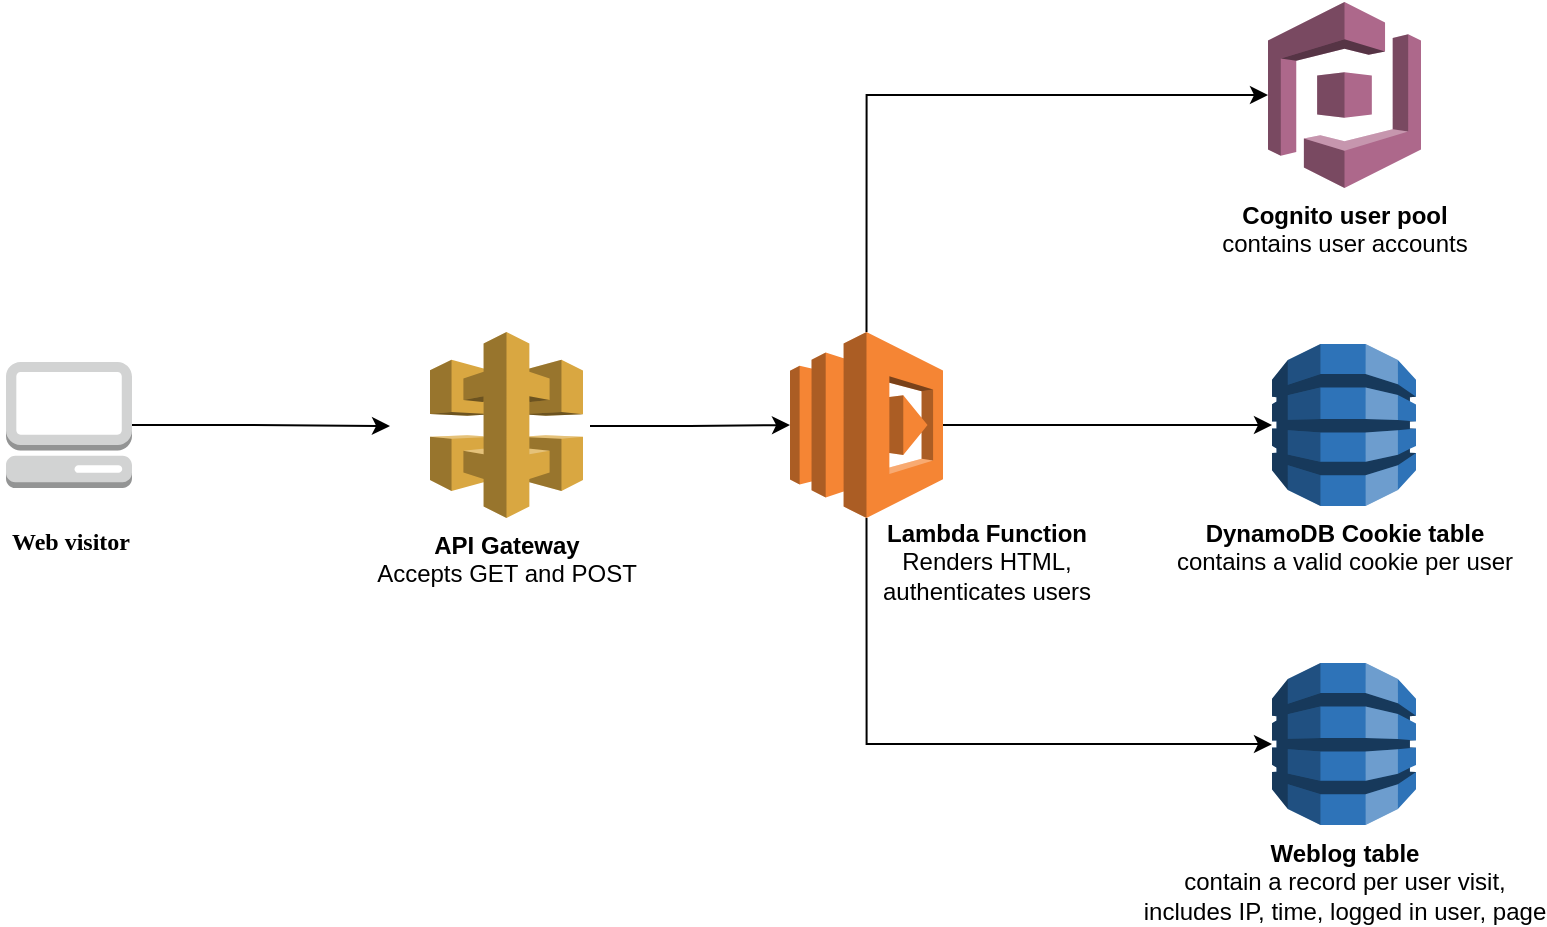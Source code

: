 <mxfile version="10.7.5" type="device"><diagram name="Page-1" id="75ae5057-2f1f-a65a-41a6-c58fb5237df7"><mxGraphModel dx="758" dy="466" grid="1" gridSize="10" guides="1" tooltips="1" connect="1" arrows="1" fold="1" page="1" pageScale="1" pageWidth="1100" pageHeight="850" background="#ffffff" math="0" shadow="0"><root><mxCell id="0"/><mxCell id="1" parent="0"/><mxCell id="6d17579d09794128-21" style="edgeStyle=orthogonalEdgeStyle;rounded=0;html=1;labelBackgroundColor=none;strokeWidth=1;fontFamily=Verdana;fontSize=12;" parent="1" source="6d17579d09794128-2" edge="1"><mxGeometry relative="1" as="geometry"><Array as="points"><mxPoint x="200" y="332"/><mxPoint x="200" y="332"/></Array><mxPoint x="270" y="332" as="targetPoint"/></mxGeometry></mxCell><mxCell id="6d17579d09794128-2" value="&lt;br&gt;&lt;br&gt;&lt;br&gt;&lt;br&gt;&lt;br&gt;&lt;br&gt;&lt;br&gt;&lt;b&gt;&lt;br&gt;Web visitor&lt;/b&gt;&lt;br&gt;" style="dashed=0;html=1;shape=mxgraph.aws3.management_console;fillColor=#D2D3D3;gradientColor=none;rounded=1;shadow=0;comic=0;strokeColor=#E6E6E6;strokeWidth=6;fontFamily=Verdana;fontSize=12;fontColor=#000000;" parent="1" vertex="1"><mxGeometry x="78" y="300" width="63" height="63" as="geometry"/></mxCell><mxCell id="Hs1NSu9mPGSxANYtHOGT-1" value="&lt;b&gt;API Gateway&lt;br&gt;&lt;/b&gt;Accepts GET and POST&lt;br&gt;" style="outlineConnect=0;dashed=0;verticalLabelPosition=bottom;verticalAlign=top;align=center;html=1;shape=mxgraph.aws3.api_gateway;fillColor=#D9A741;gradientColor=none;" vertex="1" parent="1"><mxGeometry x="290" y="285" width="76.5" height="93" as="geometry"/></mxCell><mxCell id="Hs1NSu9mPGSxANYtHOGT-2" value="&lt;b&gt;Lambda Function&lt;/b&gt;&lt;br&gt;Renders HTML,&lt;br&gt;authenticates users&lt;br&gt;" style="outlineConnect=0;dashed=0;verticalLabelPosition=bottom;verticalAlign=top;align=center;html=1;shape=mxgraph.aws3.lambda;fillColor=#F58534;gradientColor=none;spacingTop=-6;spacingLeft=120;labelPosition=center;" vertex="1" parent="1"><mxGeometry x="470" y="285" width="76.5" height="93" as="geometry"/></mxCell><mxCell id="Hs1NSu9mPGSxANYtHOGT-3" value="&lt;b&gt;Cognito user pool&lt;br&gt;&lt;/b&gt;contains user accounts&lt;br&gt;" style="outlineConnect=0;dashed=0;verticalLabelPosition=bottom;verticalAlign=top;align=center;html=1;shape=mxgraph.aws3.cognito;fillColor=#AD688B;gradientColor=none;" vertex="1" parent="1"><mxGeometry x="709" y="120" width="76.5" height="93" as="geometry"/></mxCell><mxCell id="Hs1NSu9mPGSxANYtHOGT-5" value="&lt;b&gt;Weblog table&lt;/b&gt;&lt;br&gt;contain a record per user visit,&lt;br&gt;includes IP, time, logged in user, page&lt;br&gt;" style="outlineConnect=0;dashed=0;verticalLabelPosition=bottom;verticalAlign=top;align=center;html=1;shape=mxgraph.aws3.dynamo_db;fillColor=#2E73B8;gradientColor=none;" vertex="1" parent="1"><mxGeometry x="711" y="450.5" width="72" height="81" as="geometry"/></mxCell><mxCell id="Hs1NSu9mPGSxANYtHOGT-6" style="edgeStyle=orthogonalEdgeStyle;rounded=0;html=1;labelBackgroundColor=none;strokeWidth=1;fontFamily=Verdana;fontSize=12;entryX=0;entryY=0.5;entryDx=0;entryDy=0;entryPerimeter=0;exitX=0.5;exitY=0;exitDx=0;exitDy=0;exitPerimeter=0;" edge="1" parent="1" source="Hs1NSu9mPGSxANYtHOGT-2" target="Hs1NSu9mPGSxANYtHOGT-3"><mxGeometry relative="1" as="geometry"><Array as="points"/><mxPoint x="320" y="230" as="sourcePoint"/><mxPoint x="459" y="230" as="targetPoint"/></mxGeometry></mxCell><mxCell id="Hs1NSu9mPGSxANYtHOGT-8" style="edgeStyle=orthogonalEdgeStyle;rounded=0;html=1;labelBackgroundColor=none;strokeWidth=1;fontFamily=Verdana;fontSize=12;entryX=0;entryY=0.5;entryDx=0;entryDy=0;entryPerimeter=0;exitX=0.5;exitY=1;exitDx=0;exitDy=0;exitPerimeter=0;" edge="1" parent="1" source="Hs1NSu9mPGSxANYtHOGT-2" target="Hs1NSu9mPGSxANYtHOGT-5"><mxGeometry relative="1" as="geometry"><Array as="points"><mxPoint x="508" y="491"/></Array><mxPoint x="171" y="350" as="sourcePoint"/><mxPoint x="310" y="350" as="targetPoint"/></mxGeometry></mxCell><mxCell id="Hs1NSu9mPGSxANYtHOGT-9" style="edgeStyle=orthogonalEdgeStyle;rounded=0;html=1;labelBackgroundColor=none;strokeWidth=1;fontFamily=Verdana;fontSize=12;entryX=0;entryY=0.5;entryDx=0;entryDy=0;entryPerimeter=0;" edge="1" parent="1" target="Hs1NSu9mPGSxANYtHOGT-2"><mxGeometry relative="1" as="geometry"><Array as="points"><mxPoint x="420" y="332"/><mxPoint x="420" y="332"/></Array><mxPoint x="370" y="332" as="sourcePoint"/><mxPoint x="290" y="330" as="targetPoint"/></mxGeometry></mxCell><mxCell id="Hs1NSu9mPGSxANYtHOGT-10" value="&lt;b&gt;DynamoDB Cookie table&lt;/b&gt;&lt;br&gt;contains a valid cookie per user&lt;br&gt;" style="outlineConnect=0;dashed=0;verticalLabelPosition=bottom;verticalAlign=top;align=center;html=1;shape=mxgraph.aws3.dynamo_db;fillColor=#2E73B8;gradientColor=none;" vertex="1" parent="1"><mxGeometry x="711" y="291" width="72" height="81" as="geometry"/></mxCell><mxCell id="Hs1NSu9mPGSxANYtHOGT-11" style="edgeStyle=orthogonalEdgeStyle;rounded=0;html=1;labelBackgroundColor=none;strokeWidth=1;fontFamily=Verdana;fontSize=12;entryX=0;entryY=0.5;entryDx=0;entryDy=0;entryPerimeter=0;exitX=1;exitY=0.5;exitDx=0;exitDy=0;exitPerimeter=0;" edge="1" parent="1" source="Hs1NSu9mPGSxANYtHOGT-2" target="Hs1NSu9mPGSxANYtHOGT-10"><mxGeometry relative="1" as="geometry"><Array as="points"><mxPoint x="570" y="332"/><mxPoint x="570" y="332"/></Array><mxPoint x="380" y="342" as="sourcePoint"/><mxPoint x="480" y="342" as="targetPoint"/></mxGeometry></mxCell></root></mxGraphModel></diagram></mxfile>